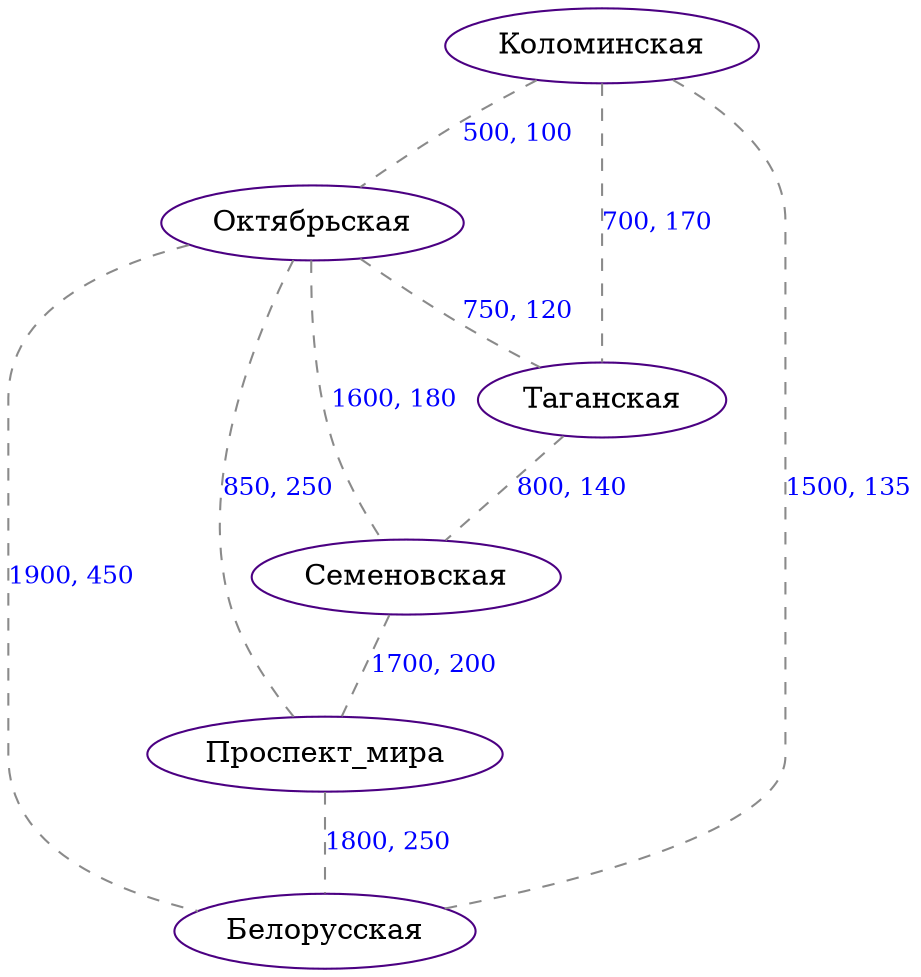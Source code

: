graph G
{
        edge[color="gray54",fontcolor="blue",fontsize=12, len=5, style="dashed"];
        node[color="indigo",fontsize=14];

        Коломинская -- Октябрьская [label="500, 100"];
        Октябрьская -- Таганская [label="750, 120"];
        Таганская -- Семеновская [label="800, 140"];
        Семеновская -- Проспект_мира [label="1700, 200"];
        Проспект_мира -- Белорусская [label="1800, 250"];
        Белорусская -- Коломинская [label="1500, 135"];
        Коломинская -- Таганская [label="700, 170"];

        Октябрьская -- Семеновская [label="1600, 180"];
        Октябрьская -- Проспект_мира [label="850, 250"];
        Октябрьская -- Белорусская [label="1900, 450"];
}